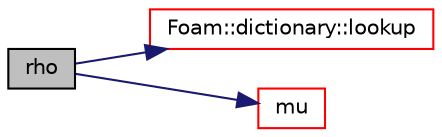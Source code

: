 digraph "rho"
{
  bgcolor="transparent";
  edge [fontname="Helvetica",fontsize="10",labelfontname="Helvetica",labelfontsize="10"];
  node [fontname="Helvetica",fontsize="10",shape=record];
  rankdir="LR";
  Node20 [label="rho",height=0.2,width=0.4,color="black", fillcolor="grey75", style="filled", fontcolor="black"];
  Node20 -> Node21 [color="midnightblue",fontsize="10",style="solid",fontname="Helvetica"];
  Node21 [label="Foam::dictionary::lookup",height=0.2,width=0.4,color="red",URL="$a27129.html#a6a0727fa523e48977e27348663def509",tooltip="Find and return an entry data stream. "];
  Node20 -> Node318 [color="midnightblue",fontsize="10",style="solid",fontname="Helvetica"];
  Node318 [label="mu",height=0.2,width=0.4,color="red",URL="$a30129.html#a9d258ba15a8fa1c64c1886f49a6b27d6",tooltip="Return dynamic viscosity [Pa.s]. "];
}
